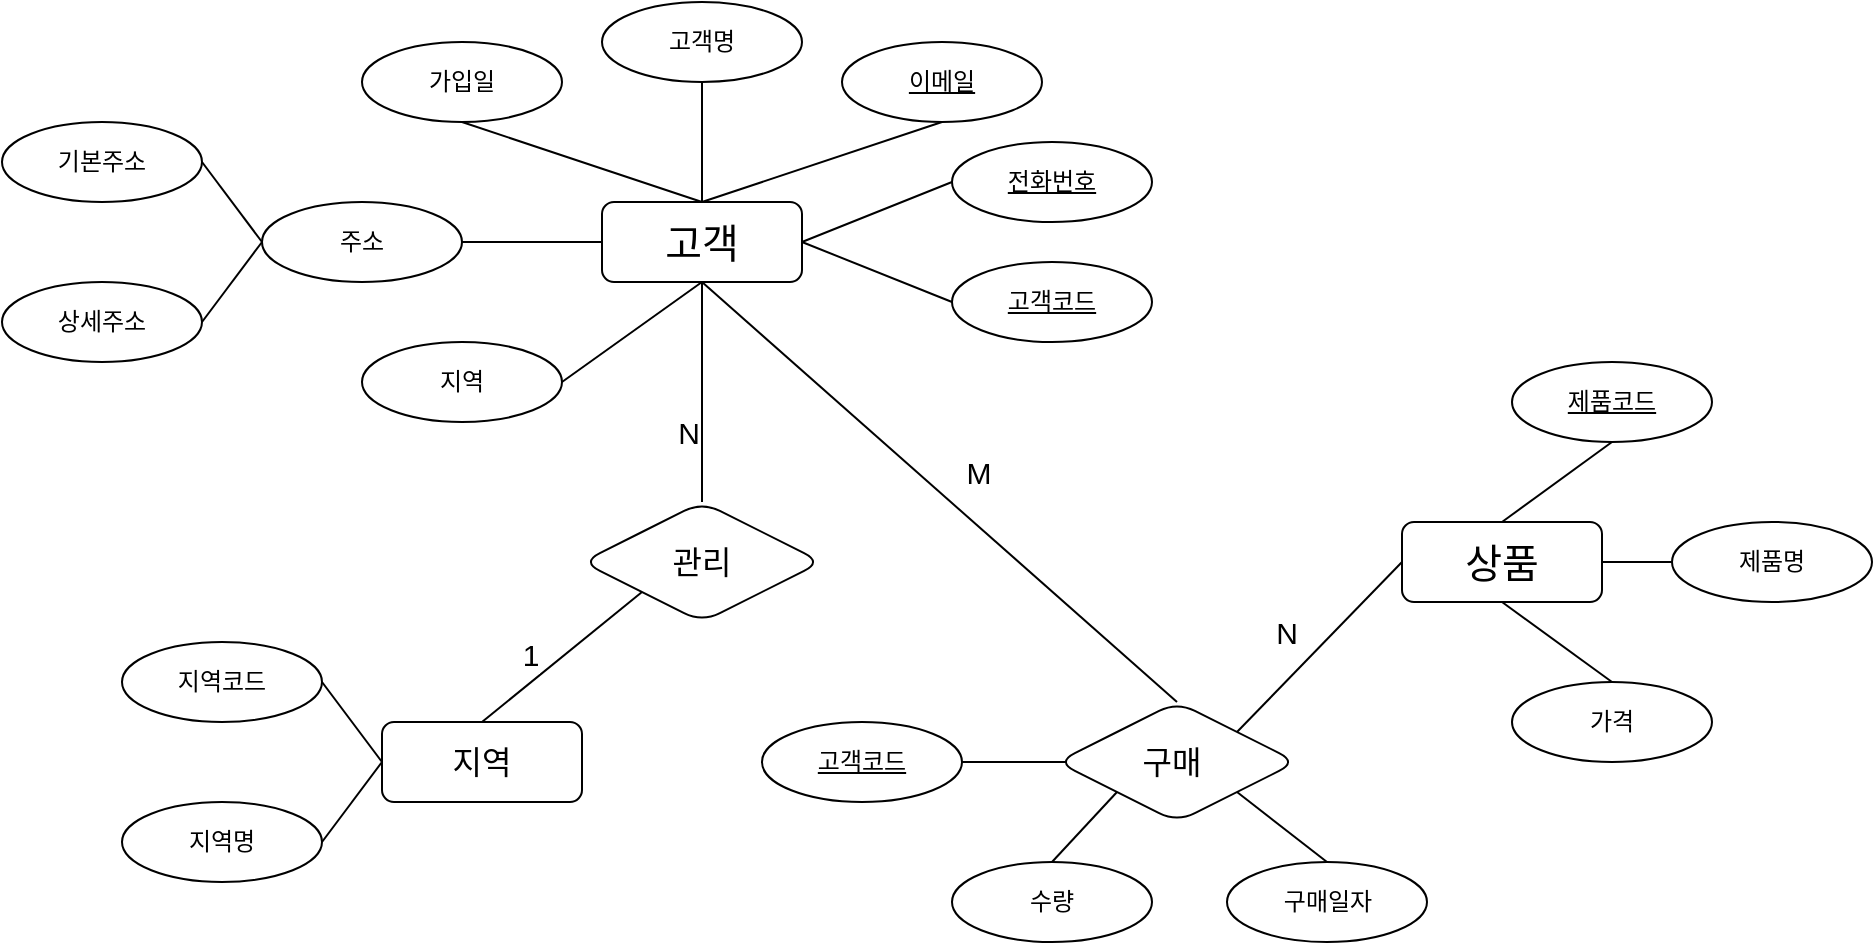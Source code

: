 <mxfile version="24.2.1" type="github" pages="2">
  <diagram name="페이지-1" id="UVEq_qWep4c0KGpZ7eX5">
    <mxGraphModel dx="2474" dy="1180" grid="1" gridSize="10" guides="1" tooltips="1" connect="1" arrows="1" fold="1" page="0" pageScale="1" pageWidth="1169" pageHeight="827" math="0" shadow="0">
      <root>
        <mxCell id="0" />
        <mxCell id="1" parent="0" />
        <mxCell id="rw28BccEqNKZG3ZYOipv-1" value="고객" style="whiteSpace=wrap;html=1;align=center;fontSize=20;rounded=1;" parent="1" vertex="1">
          <mxGeometry x="-140" y="-60" width="100" height="40" as="geometry" />
        </mxCell>
        <mxCell id="rw28BccEqNKZG3ZYOipv-2" value="전화번호" style="ellipse;whiteSpace=wrap;html=1;align=center;fontStyle=4;rounded=1;" parent="1" vertex="1">
          <mxGeometry x="35" y="-90" width="100" height="40" as="geometry" />
        </mxCell>
        <mxCell id="rw28BccEqNKZG3ZYOipv-3" value="이메일" style="ellipse;whiteSpace=wrap;html=1;align=center;fontStyle=4;rounded=1;" parent="1" vertex="1">
          <mxGeometry x="-20" y="-140" width="100" height="40" as="geometry" />
        </mxCell>
        <mxCell id="rw28BccEqNKZG3ZYOipv-4" value="고객코드" style="ellipse;whiteSpace=wrap;html=1;align=center;fontStyle=4;rounded=1;" parent="1" vertex="1">
          <mxGeometry x="35" y="-30" width="100" height="40" as="geometry" />
        </mxCell>
        <mxCell id="rw28BccEqNKZG3ZYOipv-5" value="지역" style="ellipse;whiteSpace=wrap;html=1;align=center;rounded=1;" parent="1" vertex="1">
          <mxGeometry x="-260" y="10" width="100" height="40" as="geometry" />
        </mxCell>
        <mxCell id="rw28BccEqNKZG3ZYOipv-6" value="주소" style="ellipse;whiteSpace=wrap;html=1;align=center;rounded=1;" parent="1" vertex="1">
          <mxGeometry x="-310" y="-60" width="100" height="40" as="geometry" />
        </mxCell>
        <mxCell id="rw28BccEqNKZG3ZYOipv-7" value="고객명&lt;span style=&quot;color: rgba(0, 0, 0, 0); font-family: monospace; font-size: 0px; text-align: start; text-wrap: nowrap;&quot;&gt;%3CmxGraphModel%3E%3Croot%3E%3CmxCell%20id%3D%220%22%2F%3E%3CmxCell%20id%3D%221%22%20parent%3D%220%22%2F%3E%3CmxCell%20id%3D%222%22%20value%3D%22%EA%B3%A0%EA%B0%9D%EC%BD%94%EB%93%9C%22%20style%3D%22ellipse%3BwhiteSpace%3Dwrap%3Bhtml%3D1%3Balign%3Dcenter%3BfontStyle%3D4%3B%22%20vertex%3D%221%22%20parent%3D%221%22%3E%3CmxGeometry%20x%3D%22480%22%20y%3D%22320%22%20width%3D%22100%22%20height%3D%2240%22%20as%3D%22geometry%22%2F%3E%3C%2FmxCell%3E%3C%2Froot%3E%3C%2FmxGraphModel%3E&lt;/span&gt;" style="ellipse;whiteSpace=wrap;html=1;align=center;rounded=1;" parent="1" vertex="1">
          <mxGeometry x="-140" y="-160" width="100" height="40" as="geometry" />
        </mxCell>
        <mxCell id="rw28BccEqNKZG3ZYOipv-8" value="가입일" style="ellipse;whiteSpace=wrap;html=1;align=center;rounded=1;" parent="1" vertex="1">
          <mxGeometry x="-260" y="-140" width="100" height="40" as="geometry" />
        </mxCell>
        <mxCell id="rw28BccEqNKZG3ZYOipv-9" value="상세주소" style="ellipse;whiteSpace=wrap;html=1;align=center;rounded=1;" parent="1" vertex="1">
          <mxGeometry x="-440" y="-20" width="100" height="40" as="geometry" />
        </mxCell>
        <mxCell id="rw28BccEqNKZG3ZYOipv-10" value="기본주소" style="ellipse;whiteSpace=wrap;html=1;align=center;rounded=1;" parent="1" vertex="1">
          <mxGeometry x="-440" y="-100" width="100" height="40" as="geometry" />
        </mxCell>
        <mxCell id="rw28BccEqNKZG3ZYOipv-11" value="" style="endArrow=none;html=1;rounded=1;entryX=1;entryY=0.5;entryDx=0;entryDy=0;exitX=0;exitY=0.5;exitDx=0;exitDy=0;" parent="1" source="rw28BccEqNKZG3ZYOipv-4" target="rw28BccEqNKZG3ZYOipv-1" edge="1">
          <mxGeometry relative="1" as="geometry">
            <mxPoint x="-90" y="30" as="sourcePoint" />
            <mxPoint x="70" y="30" as="targetPoint" />
          </mxGeometry>
        </mxCell>
        <mxCell id="rw28BccEqNKZG3ZYOipv-12" value="" style="endArrow=none;html=1;rounded=1;entryX=1;entryY=0.5;entryDx=0;entryDy=0;exitX=0;exitY=0.5;exitDx=0;exitDy=0;" parent="1" source="rw28BccEqNKZG3ZYOipv-2" target="rw28BccEqNKZG3ZYOipv-1" edge="1">
          <mxGeometry relative="1" as="geometry">
            <mxPoint x="84" y="5" as="sourcePoint" />
            <mxPoint x="-40" y="-50" as="targetPoint" />
          </mxGeometry>
        </mxCell>
        <mxCell id="rw28BccEqNKZG3ZYOipv-13" value="" style="endArrow=none;html=1;rounded=1;entryX=0.5;entryY=0;entryDx=0;entryDy=0;exitX=0.5;exitY=1;exitDx=0;exitDy=0;" parent="1" source="rw28BccEqNKZG3ZYOipv-3" target="rw28BccEqNKZG3ZYOipv-1" edge="1">
          <mxGeometry relative="1" as="geometry">
            <mxPoint x="20" y="-72.5" as="sourcePoint" />
            <mxPoint x="-104" y="-127.5" as="targetPoint" />
          </mxGeometry>
        </mxCell>
        <mxCell id="rw28BccEqNKZG3ZYOipv-14" value="" style="endArrow=none;html=1;rounded=1;exitX=0.5;exitY=1;exitDx=0;exitDy=0;" parent="1" source="rw28BccEqNKZG3ZYOipv-8" edge="1">
          <mxGeometry relative="1" as="geometry">
            <mxPoint x="-194" y="-90" as="sourcePoint" />
            <mxPoint x="-90" y="-60" as="targetPoint" />
            <Array as="points" />
          </mxGeometry>
        </mxCell>
        <mxCell id="rw28BccEqNKZG3ZYOipv-15" value="" style="endArrow=none;html=1;rounded=1;entryX=0.5;entryY=0;entryDx=0;entryDy=0;" parent="1" source="rw28BccEqNKZG3ZYOipv-7" target="rw28BccEqNKZG3ZYOipv-1" edge="1">
          <mxGeometry relative="1" as="geometry">
            <mxPoint x="-154" y="-180" as="sourcePoint" />
            <mxPoint x="-180" y="-70" as="targetPoint" />
          </mxGeometry>
        </mxCell>
        <mxCell id="rw28BccEqNKZG3ZYOipv-16" value="" style="endArrow=none;html=1;rounded=1;exitX=0;exitY=0.5;exitDx=0;exitDy=0;entryX=1;entryY=0.5;entryDx=0;entryDy=0;" parent="1" source="rw28BccEqNKZG3ZYOipv-6" target="rw28BccEqNKZG3ZYOipv-10" edge="1">
          <mxGeometry relative="1" as="geometry">
            <mxPoint x="-289" y="40" as="sourcePoint" />
            <mxPoint x="-360" y="-66" as="targetPoint" />
          </mxGeometry>
        </mxCell>
        <mxCell id="rw28BccEqNKZG3ZYOipv-17" value="" style="endArrow=none;html=1;rounded=1;entryX=0;entryY=0.5;entryDx=0;entryDy=0;exitX=1;exitY=0.5;exitDx=0;exitDy=0;" parent="1" source="rw28BccEqNKZG3ZYOipv-6" target="rw28BccEqNKZG3ZYOipv-1" edge="1">
          <mxGeometry relative="1" as="geometry">
            <mxPoint x="55" y="76" as="sourcePoint" />
            <mxPoint x="-16" y="-30" as="targetPoint" />
          </mxGeometry>
        </mxCell>
        <mxCell id="rw28BccEqNKZG3ZYOipv-18" value="" style="endArrow=none;html=1;rounded=1;entryX=0.5;entryY=1;entryDx=0;entryDy=0;exitX=1;exitY=0.5;exitDx=0;exitDy=0;" parent="1" source="rw28BccEqNKZG3ZYOipv-5" target="rw28BccEqNKZG3ZYOipv-1" edge="1">
          <mxGeometry relative="1" as="geometry">
            <mxPoint x="-79" y="126" as="sourcePoint" />
            <mxPoint x="-150" y="20" as="targetPoint" />
          </mxGeometry>
        </mxCell>
        <mxCell id="rw28BccEqNKZG3ZYOipv-19" value="" style="endArrow=none;html=1;rounded=1;entryX=1;entryY=0.5;entryDx=0;entryDy=0;exitX=0;exitY=0.5;exitDx=0;exitDy=0;" parent="1" source="rw28BccEqNKZG3ZYOipv-6" target="rw28BccEqNKZG3ZYOipv-9" edge="1">
          <mxGeometry relative="1" as="geometry">
            <mxPoint x="-310" y="34" as="sourcePoint" />
            <mxPoint x="-358" as="targetPoint" />
          </mxGeometry>
        </mxCell>
        <mxCell id="rw28BccEqNKZG3ZYOipv-20" value="지역" style="whiteSpace=wrap;html=1;align=center;fontSize=16;rounded=1;" parent="1" vertex="1">
          <mxGeometry x="-250" y="200" width="100" height="40" as="geometry" />
        </mxCell>
        <mxCell id="rw28BccEqNKZG3ZYOipv-21" value="지역코드" style="ellipse;whiteSpace=wrap;html=1;align=center;rounded=1;" parent="1" vertex="1">
          <mxGeometry x="-380" y="160" width="100" height="40" as="geometry" />
        </mxCell>
        <mxCell id="rw28BccEqNKZG3ZYOipv-22" value="지역명" style="ellipse;whiteSpace=wrap;html=1;align=center;rounded=1;" parent="1" vertex="1">
          <mxGeometry x="-380" y="240" width="100" height="40" as="geometry" />
        </mxCell>
        <mxCell id="rw28BccEqNKZG3ZYOipv-23" value="상품" style="whiteSpace=wrap;html=1;align=center;fontSize=20;rounded=1;" parent="1" vertex="1">
          <mxGeometry x="260" y="100" width="100" height="40" as="geometry" />
        </mxCell>
        <mxCell id="rw28BccEqNKZG3ZYOipv-24" value="" style="endArrow=none;html=1;rounded=1;exitX=0;exitY=0.5;exitDx=0;exitDy=0;entryX=1;entryY=0.5;entryDx=0;entryDy=0;" parent="1" source="rw28BccEqNKZG3ZYOipv-20" target="rw28BccEqNKZG3ZYOipv-22" edge="1">
          <mxGeometry relative="1" as="geometry">
            <mxPoint x="-286" y="105" as="sourcePoint" />
            <mxPoint x="-339" y="72" as="targetPoint" />
          </mxGeometry>
        </mxCell>
        <mxCell id="rw28BccEqNKZG3ZYOipv-25" value="" style="endArrow=none;html=1;rounded=1;exitX=0;exitY=0.5;exitDx=0;exitDy=0;entryX=1;entryY=0.5;entryDx=0;entryDy=0;" parent="1" source="rw28BccEqNKZG3ZYOipv-20" target="rw28BccEqNKZG3ZYOipv-21" edge="1">
          <mxGeometry relative="1" as="geometry">
            <mxPoint x="-219.5" y="245" as="sourcePoint" />
            <mxPoint x="-272.5" y="212" as="targetPoint" />
          </mxGeometry>
        </mxCell>
        <mxCell id="rw28BccEqNKZG3ZYOipv-26" value="제품코드" style="ellipse;whiteSpace=wrap;html=1;align=center;fontStyle=4;rounded=1;" parent="1" vertex="1">
          <mxGeometry x="315" y="20" width="100" height="40" as="geometry" />
        </mxCell>
        <mxCell id="rw28BccEqNKZG3ZYOipv-27" value="가격" style="ellipse;whiteSpace=wrap;html=1;align=center;rounded=1;" parent="1" vertex="1">
          <mxGeometry x="315" y="180" width="100" height="40" as="geometry" />
        </mxCell>
        <mxCell id="rw28BccEqNKZG3ZYOipv-28" value="제품명" style="ellipse;whiteSpace=wrap;html=1;align=center;rounded=1;" parent="1" vertex="1">
          <mxGeometry x="395" y="100" width="100" height="40" as="geometry" />
        </mxCell>
        <mxCell id="rw28BccEqNKZG3ZYOipv-29" value="" style="endArrow=none;html=1;rounded=1;entryX=0.5;entryY=0;entryDx=0;entryDy=0;exitX=0.5;exitY=1;exitDx=0;exitDy=0;" parent="1" source="rw28BccEqNKZG3ZYOipv-26" target="rw28BccEqNKZG3ZYOipv-23" edge="1">
          <mxGeometry relative="1" as="geometry">
            <mxPoint x="75" y="-86" as="sourcePoint" />
            <mxPoint x="-11" y="-70" as="targetPoint" />
          </mxGeometry>
        </mxCell>
        <mxCell id="rw28BccEqNKZG3ZYOipv-30" value="" style="endArrow=none;html=1;rounded=1;exitX=0.5;exitY=1;exitDx=0;exitDy=0;entryX=0.5;entryY=0;entryDx=0;entryDy=0;" parent="1" source="rw28BccEqNKZG3ZYOipv-23" target="rw28BccEqNKZG3ZYOipv-27" edge="1">
          <mxGeometry relative="1" as="geometry">
            <mxPoint x="85" y="-76" as="sourcePoint" />
            <mxPoint x="-1" y="-60" as="targetPoint" />
          </mxGeometry>
        </mxCell>
        <mxCell id="rw28BccEqNKZG3ZYOipv-31" value="" style="endArrow=none;html=1;rounded=1;entryX=1;entryY=0.5;entryDx=0;entryDy=0;exitX=0;exitY=0.5;exitDx=0;exitDy=0;" parent="1" source="rw28BccEqNKZG3ZYOipv-28" target="rw28BccEqNKZG3ZYOipv-23" edge="1">
          <mxGeometry relative="1" as="geometry">
            <mxPoint x="181" y="2" as="sourcePoint" />
            <mxPoint x="95" y="18" as="targetPoint" />
          </mxGeometry>
        </mxCell>
        <mxCell id="rw28BccEqNKZG3ZYOipv-32" value="구매&lt;span style=&quot;white-space: pre; font-size: 16px;&quot;&gt;&#x9;&lt;/span&gt;" style="shape=rhombus;perimeter=rhombusPerimeter;whiteSpace=wrap;html=1;align=center;fontSize=16;rounded=1;" parent="1" vertex="1">
          <mxGeometry x="87.5" y="190" width="120" height="60" as="geometry" />
        </mxCell>
        <mxCell id="rw28BccEqNKZG3ZYOipv-33" value="구매일자" style="ellipse;whiteSpace=wrap;html=1;align=center;rounded=1;" parent="1" vertex="1">
          <mxGeometry x="172.5" y="270" width="100" height="40" as="geometry" />
        </mxCell>
        <mxCell id="rw28BccEqNKZG3ZYOipv-34" value="수량" style="ellipse;whiteSpace=wrap;html=1;align=center;rounded=1;" parent="1" vertex="1">
          <mxGeometry x="35" y="270" width="100" height="40" as="geometry" />
        </mxCell>
        <mxCell id="rw28BccEqNKZG3ZYOipv-35" value="" style="endArrow=none;html=1;rounded=1;entryX=1;entryY=1;entryDx=0;entryDy=0;" parent="1" target="rw28BccEqNKZG3ZYOipv-32" edge="1">
          <mxGeometry relative="1" as="geometry">
            <mxPoint x="222.5" y="270" as="sourcePoint" />
            <mxPoint x="6.5" y="100" as="targetPoint" />
          </mxGeometry>
        </mxCell>
        <mxCell id="rw28BccEqNKZG3ZYOipv-36" value="" style="endArrow=none;html=1;rounded=1;entryX=0;entryY=1;entryDx=0;entryDy=0;exitX=0.5;exitY=0;exitDx=0;exitDy=0;" parent="1" source="rw28BccEqNKZG3ZYOipv-34" target="rw28BccEqNKZG3ZYOipv-32" edge="1">
          <mxGeometry relative="1" as="geometry">
            <mxPoint x="-52.5" y="180" as="sourcePoint" />
            <mxPoint x="16.5" y="110" as="targetPoint" />
          </mxGeometry>
        </mxCell>
        <mxCell id="rw28BccEqNKZG3ZYOipv-37" value="" style="endArrow=none;html=1;rounded=1;entryX=0;entryY=0.5;entryDx=0;entryDy=0;exitX=1;exitY=0;exitDx=0;exitDy=0;" parent="1" source="rw28BccEqNKZG3ZYOipv-32" target="rw28BccEqNKZG3ZYOipv-23" edge="1">
          <mxGeometry relative="1" as="geometry">
            <mxPoint x="-170" y="70" as="sourcePoint" />
            <mxPoint x="-101" as="targetPoint" />
            <Array as="points" />
          </mxGeometry>
        </mxCell>
        <mxCell id="rw28BccEqNKZG3ZYOipv-38" value="&lt;font style=&quot;font-size: 15px;&quot;&gt;N&lt;/font&gt;" style="edgeLabel;html=1;align=center;verticalAlign=middle;resizable=0;points=[];fontSize=19;rounded=1;" parent="rw28BccEqNKZG3ZYOipv-37" vertex="1" connectable="0">
          <mxGeometry x="0.007" y="-3" relative="1" as="geometry">
            <mxPoint x="-19" y="-10" as="offset" />
          </mxGeometry>
        </mxCell>
        <mxCell id="rw28BccEqNKZG3ZYOipv-39" value="" style="endArrow=none;html=1;rounded=1;entryX=0.5;entryY=1;entryDx=0;entryDy=0;exitX=0.5;exitY=0;exitDx=0;exitDy=0;" parent="1" source="rw28BccEqNKZG3ZYOipv-32" target="rw28BccEqNKZG3ZYOipv-1" edge="1">
          <mxGeometry relative="1" as="geometry">
            <mxPoint x="100" y="180" as="sourcePoint" />
            <mxPoint x="-101" as="targetPoint" />
          </mxGeometry>
        </mxCell>
        <mxCell id="rw28BccEqNKZG3ZYOipv-40" value="&lt;font style=&quot;font-size: 15px;&quot;&gt;M&lt;/font&gt;" style="edgeLabel;html=1;align=center;verticalAlign=middle;resizable=0;points=[];fontSize=18;rounded=1;" parent="rw28BccEqNKZG3ZYOipv-39" vertex="1" connectable="0">
          <mxGeometry x="-0.153" y="-1" relative="1" as="geometry">
            <mxPoint y="-25" as="offset" />
          </mxGeometry>
        </mxCell>
        <mxCell id="rw28BccEqNKZG3ZYOipv-41" value="고객코드" style="ellipse;whiteSpace=wrap;html=1;align=center;fontStyle=4;rounded=1;" parent="1" vertex="1">
          <mxGeometry x="-60" y="200" width="100" height="40" as="geometry" />
        </mxCell>
        <mxCell id="rw28BccEqNKZG3ZYOipv-42" value="" style="endArrow=none;html=1;rounded=1;entryX=1;entryY=0.5;entryDx=0;entryDy=0;exitX=0.034;exitY=0.499;exitDx=0;exitDy=0;exitPerimeter=0;" parent="1" source="rw28BccEqNKZG3ZYOipv-32" target="rw28BccEqNKZG3ZYOipv-41" edge="1">
          <mxGeometry relative="1" as="geometry">
            <mxPoint x="147.5" y="200" as="sourcePoint" />
            <mxPoint x="81.5" y="100" as="targetPoint" />
            <Array as="points">
              <mxPoint x="70" y="220" />
            </Array>
          </mxGeometry>
        </mxCell>
        <mxCell id="rw28BccEqNKZG3ZYOipv-43" value="관리" style="shape=rhombus;perimeter=rhombusPerimeter;whiteSpace=wrap;html=1;align=center;fontSize=16;rounded=1;" parent="1" vertex="1">
          <mxGeometry x="-150" y="90" width="120" height="60" as="geometry" />
        </mxCell>
        <mxCell id="rw28BccEqNKZG3ZYOipv-44" value="" style="endArrow=none;html=1;rounded=1;exitX=0;exitY=1;exitDx=0;exitDy=0;entryX=0.5;entryY=0;entryDx=0;entryDy=0;" parent="1" source="rw28BccEqNKZG3ZYOipv-43" target="rw28BccEqNKZG3ZYOipv-20" edge="1">
          <mxGeometry relative="1" as="geometry">
            <mxPoint x="-226" y="255" as="sourcePoint" />
            <mxPoint x="-256" y="235" as="targetPoint" />
          </mxGeometry>
        </mxCell>
        <mxCell id="rw28BccEqNKZG3ZYOipv-45" value="1" style="edgeLabel;html=1;align=center;verticalAlign=middle;resizable=0;points=[];fontSize=15;rounded=1;" parent="rw28BccEqNKZG3ZYOipv-44" vertex="1" connectable="0">
          <mxGeometry x="-0.074" y="1" relative="1" as="geometry">
            <mxPoint x="-20" as="offset" />
          </mxGeometry>
        </mxCell>
        <mxCell id="rw28BccEqNKZG3ZYOipv-46" value="" style="endArrow=none;html=1;rounded=1;exitX=0.5;exitY=0;exitDx=0;exitDy=0;entryX=0.5;entryY=1;entryDx=0;entryDy=0;" parent="1" source="rw28BccEqNKZG3ZYOipv-43" target="rw28BccEqNKZG3ZYOipv-1" edge="1">
          <mxGeometry relative="1" as="geometry">
            <mxPoint x="-216" y="265" as="sourcePoint" />
            <mxPoint x="-246" y="245" as="targetPoint" />
          </mxGeometry>
        </mxCell>
        <mxCell id="rw28BccEqNKZG3ZYOipv-47" value="&lt;font style=&quot;font-size: 15px;&quot;&gt;N&lt;/font&gt;" style="edgeLabel;html=1;align=center;verticalAlign=middle;resizable=0;points=[];fontSize=19;rounded=1;" parent="1" vertex="1" connectable="0">
          <mxGeometry x="-90.002" y="60.005" as="geometry">
            <mxPoint x="-7" y="-5" as="offset" />
          </mxGeometry>
        </mxCell>
      </root>
    </mxGraphModel>
  </diagram>
  <diagram id="T2_cPlrpPIn90nVImykJ" name="페이지-2">
    <mxGraphModel dx="2074" dy="780" grid="1" gridSize="10" guides="1" tooltips="1" connect="1" arrows="1" fold="1" page="0" pageScale="1" pageWidth="1169" pageHeight="827" math="0" shadow="0">
      <root>
        <mxCell id="0" />
        <mxCell id="1" parent="0" />
        <mxCell id="D-gZZ9_TKAT3BOh9zL9Q-1" value="고객" style="shape=table;startSize=30;container=1;collapsible=1;childLayout=tableLayout;fixedRows=1;rowLines=0;fontStyle=1;align=center;resizeLast=1;html=1;rounded=1;" parent="1" vertex="1">
          <mxGeometry x="-280" width="180" height="270" as="geometry" />
        </mxCell>
        <mxCell id="D-gZZ9_TKAT3BOh9zL9Q-2" value="" style="shape=tableRow;horizontal=0;startSize=0;swimlaneHead=0;swimlaneBody=0;fillColor=none;collapsible=0;dropTarget=0;points=[[0,0.5],[1,0.5]];portConstraint=eastwest;top=0;left=0;right=0;bottom=1;rounded=1;" parent="D-gZZ9_TKAT3BOh9zL9Q-1" vertex="1">
          <mxGeometry y="30" width="180" height="30" as="geometry" />
        </mxCell>
        <mxCell id="D-gZZ9_TKAT3BOh9zL9Q-3" value="PK" style="shape=partialRectangle;connectable=0;fillColor=none;top=0;left=0;bottom=0;right=0;fontStyle=1;overflow=hidden;whiteSpace=wrap;html=1;rounded=1;" parent="D-gZZ9_TKAT3BOh9zL9Q-2" vertex="1">
          <mxGeometry width="30" height="30" as="geometry">
            <mxRectangle width="30" height="30" as="alternateBounds" />
          </mxGeometry>
        </mxCell>
        <mxCell id="D-gZZ9_TKAT3BOh9zL9Q-4" value="고객코드" style="shape=partialRectangle;connectable=0;fillColor=none;top=0;left=0;bottom=0;right=0;align=left;spacingLeft=6;fontStyle=5;overflow=hidden;whiteSpace=wrap;html=1;rounded=1;" parent="D-gZZ9_TKAT3BOh9zL9Q-2" vertex="1">
          <mxGeometry x="30" width="150" height="30" as="geometry">
            <mxRectangle width="150" height="30" as="alternateBounds" />
          </mxGeometry>
        </mxCell>
        <mxCell id="ZUdaNg8DSgCdI9JfHuR5-1" value="" style="shape=tableRow;horizontal=0;startSize=0;swimlaneHead=0;swimlaneBody=0;fillColor=none;collapsible=0;dropTarget=0;points=[[0,0.5],[1,0.5]];portConstraint=eastwest;top=0;left=0;right=0;bottom=1;rounded=1;" parent="D-gZZ9_TKAT3BOh9zL9Q-1" vertex="1">
          <mxGeometry y="60" width="180" height="30" as="geometry" />
        </mxCell>
        <mxCell id="ZUdaNg8DSgCdI9JfHuR5-2" value="FK" style="shape=partialRectangle;connectable=0;fillColor=none;top=0;left=0;bottom=0;right=0;fontStyle=1;overflow=hidden;whiteSpace=wrap;html=1;rounded=1;" parent="ZUdaNg8DSgCdI9JfHuR5-1" vertex="1">
          <mxGeometry width="30" height="30" as="geometry">
            <mxRectangle width="30" height="30" as="alternateBounds" />
          </mxGeometry>
        </mxCell>
        <mxCell id="ZUdaNg8DSgCdI9JfHuR5-3" value="지역코드" style="shape=partialRectangle;connectable=0;fillColor=none;top=0;left=0;bottom=0;right=0;align=left;spacingLeft=6;fontStyle=5;overflow=hidden;whiteSpace=wrap;html=1;rounded=1;" parent="ZUdaNg8DSgCdI9JfHuR5-1" vertex="1">
          <mxGeometry x="30" width="150" height="30" as="geometry">
            <mxRectangle width="150" height="30" as="alternateBounds" />
          </mxGeometry>
        </mxCell>
        <mxCell id="D-gZZ9_TKAT3BOh9zL9Q-5" value="" style="shape=tableRow;horizontal=0;startSize=0;swimlaneHead=0;swimlaneBody=0;fillColor=none;collapsible=0;dropTarget=0;points=[[0,0.5],[1,0.5]];portConstraint=eastwest;top=0;left=0;right=0;bottom=0;rounded=1;" parent="D-gZZ9_TKAT3BOh9zL9Q-1" vertex="1">
          <mxGeometry y="90" width="180" height="30" as="geometry" />
        </mxCell>
        <mxCell id="D-gZZ9_TKAT3BOh9zL9Q-6" value="" style="shape=partialRectangle;connectable=0;fillColor=none;top=0;left=0;bottom=0;right=0;editable=1;overflow=hidden;whiteSpace=wrap;html=1;rounded=1;" parent="D-gZZ9_TKAT3BOh9zL9Q-5" vertex="1">
          <mxGeometry width="30" height="30" as="geometry">
            <mxRectangle width="30" height="30" as="alternateBounds" />
          </mxGeometry>
        </mxCell>
        <mxCell id="D-gZZ9_TKAT3BOh9zL9Q-7" value="고객이름" style="shape=partialRectangle;connectable=0;fillColor=none;top=0;left=0;bottom=0;right=0;align=left;spacingLeft=6;overflow=hidden;whiteSpace=wrap;html=1;rounded=1;" parent="D-gZZ9_TKAT3BOh9zL9Q-5" vertex="1">
          <mxGeometry x="30" width="150" height="30" as="geometry">
            <mxRectangle width="150" height="30" as="alternateBounds" />
          </mxGeometry>
        </mxCell>
        <mxCell id="D-gZZ9_TKAT3BOh9zL9Q-8" value="" style="shape=tableRow;horizontal=0;startSize=0;swimlaneHead=0;swimlaneBody=0;fillColor=none;collapsible=0;dropTarget=0;points=[[0,0.5],[1,0.5]];portConstraint=eastwest;top=0;left=0;right=0;bottom=0;rounded=1;" parent="D-gZZ9_TKAT3BOh9zL9Q-1" vertex="1">
          <mxGeometry y="120" width="180" height="30" as="geometry" />
        </mxCell>
        <mxCell id="D-gZZ9_TKAT3BOh9zL9Q-9" value="" style="shape=partialRectangle;connectable=0;fillColor=none;top=0;left=0;bottom=0;right=0;editable=1;overflow=hidden;whiteSpace=wrap;html=1;rounded=1;" parent="D-gZZ9_TKAT3BOh9zL9Q-8" vertex="1">
          <mxGeometry width="30" height="30" as="geometry">
            <mxRectangle width="30" height="30" as="alternateBounds" />
          </mxGeometry>
        </mxCell>
        <mxCell id="D-gZZ9_TKAT3BOh9zL9Q-10" value="전화번호" style="shape=partialRectangle;connectable=0;fillColor=none;top=0;left=0;bottom=0;right=0;align=left;spacingLeft=6;overflow=hidden;whiteSpace=wrap;html=1;rounded=1;" parent="D-gZZ9_TKAT3BOh9zL9Q-8" vertex="1">
          <mxGeometry x="30" width="150" height="30" as="geometry">
            <mxRectangle width="150" height="30" as="alternateBounds" />
          </mxGeometry>
        </mxCell>
        <mxCell id="D-gZZ9_TKAT3BOh9zL9Q-11" value="" style="shape=tableRow;horizontal=0;startSize=0;swimlaneHead=0;swimlaneBody=0;fillColor=none;collapsible=0;dropTarget=0;points=[[0,0.5],[1,0.5]];portConstraint=eastwest;top=0;left=0;right=0;bottom=0;rounded=1;" parent="D-gZZ9_TKAT3BOh9zL9Q-1" vertex="1">
          <mxGeometry y="150" width="180" height="30" as="geometry" />
        </mxCell>
        <mxCell id="D-gZZ9_TKAT3BOh9zL9Q-12" value="" style="shape=partialRectangle;connectable=0;fillColor=none;top=0;left=0;bottom=0;right=0;editable=1;overflow=hidden;whiteSpace=wrap;html=1;rounded=1;" parent="D-gZZ9_TKAT3BOh9zL9Q-11" vertex="1">
          <mxGeometry width="30" height="30" as="geometry">
            <mxRectangle width="30" height="30" as="alternateBounds" />
          </mxGeometry>
        </mxCell>
        <mxCell id="D-gZZ9_TKAT3BOh9zL9Q-13" value="이메일" style="shape=partialRectangle;connectable=0;fillColor=none;top=0;left=0;bottom=0;right=0;align=left;spacingLeft=6;overflow=hidden;whiteSpace=wrap;html=1;rounded=1;" parent="D-gZZ9_TKAT3BOh9zL9Q-11" vertex="1">
          <mxGeometry x="30" width="150" height="30" as="geometry">
            <mxRectangle width="150" height="30" as="alternateBounds" />
          </mxGeometry>
        </mxCell>
        <mxCell id="D-gZZ9_TKAT3BOh9zL9Q-53" value="" style="shape=tableRow;horizontal=0;startSize=0;swimlaneHead=0;swimlaneBody=0;fillColor=none;collapsible=0;dropTarget=0;points=[[0,0.5],[1,0.5]];portConstraint=eastwest;top=0;left=0;right=0;bottom=0;rounded=1;" parent="D-gZZ9_TKAT3BOh9zL9Q-1" vertex="1">
          <mxGeometry y="180" width="180" height="30" as="geometry" />
        </mxCell>
        <mxCell id="D-gZZ9_TKAT3BOh9zL9Q-54" value="" style="shape=partialRectangle;connectable=0;fillColor=none;top=0;left=0;bottom=0;right=0;editable=1;overflow=hidden;whiteSpace=wrap;html=1;rounded=1;" parent="D-gZZ9_TKAT3BOh9zL9Q-53" vertex="1">
          <mxGeometry width="30" height="30" as="geometry">
            <mxRectangle width="30" height="30" as="alternateBounds" />
          </mxGeometry>
        </mxCell>
        <mxCell id="D-gZZ9_TKAT3BOh9zL9Q-55" value="기본주소" style="shape=partialRectangle;connectable=0;fillColor=none;top=0;left=0;bottom=0;right=0;align=left;spacingLeft=6;overflow=hidden;whiteSpace=wrap;html=1;rounded=1;" parent="D-gZZ9_TKAT3BOh9zL9Q-53" vertex="1">
          <mxGeometry x="30" width="150" height="30" as="geometry">
            <mxRectangle width="150" height="30" as="alternateBounds" />
          </mxGeometry>
        </mxCell>
        <mxCell id="D-gZZ9_TKAT3BOh9zL9Q-56" value="" style="shape=tableRow;horizontal=0;startSize=0;swimlaneHead=0;swimlaneBody=0;fillColor=none;collapsible=0;dropTarget=0;points=[[0,0.5],[1,0.5]];portConstraint=eastwest;top=0;left=0;right=0;bottom=0;rounded=1;" parent="D-gZZ9_TKAT3BOh9zL9Q-1" vertex="1">
          <mxGeometry y="210" width="180" height="30" as="geometry" />
        </mxCell>
        <mxCell id="D-gZZ9_TKAT3BOh9zL9Q-57" value="" style="shape=partialRectangle;connectable=0;fillColor=none;top=0;left=0;bottom=0;right=0;editable=1;overflow=hidden;whiteSpace=wrap;html=1;rounded=1;" parent="D-gZZ9_TKAT3BOh9zL9Q-56" vertex="1">
          <mxGeometry width="30" height="30" as="geometry">
            <mxRectangle width="30" height="30" as="alternateBounds" />
          </mxGeometry>
        </mxCell>
        <mxCell id="D-gZZ9_TKAT3BOh9zL9Q-58" value="상세주소" style="shape=partialRectangle;connectable=0;fillColor=none;top=0;left=0;bottom=0;right=0;align=left;spacingLeft=6;overflow=hidden;whiteSpace=wrap;html=1;rounded=1;" parent="D-gZZ9_TKAT3BOh9zL9Q-56" vertex="1">
          <mxGeometry x="30" width="150" height="30" as="geometry">
            <mxRectangle width="150" height="30" as="alternateBounds" />
          </mxGeometry>
        </mxCell>
        <mxCell id="D-gZZ9_TKAT3BOh9zL9Q-59" value="" style="shape=tableRow;horizontal=0;startSize=0;swimlaneHead=0;swimlaneBody=0;fillColor=none;collapsible=0;dropTarget=0;points=[[0,0.5],[1,0.5]];portConstraint=eastwest;top=0;left=0;right=0;bottom=0;rounded=1;" parent="D-gZZ9_TKAT3BOh9zL9Q-1" vertex="1">
          <mxGeometry y="240" width="180" height="30" as="geometry" />
        </mxCell>
        <mxCell id="D-gZZ9_TKAT3BOh9zL9Q-60" value="" style="shape=partialRectangle;connectable=0;fillColor=none;top=0;left=0;bottom=0;right=0;editable=1;overflow=hidden;whiteSpace=wrap;html=1;rounded=1;" parent="D-gZZ9_TKAT3BOh9zL9Q-59" vertex="1">
          <mxGeometry width="30" height="30" as="geometry">
            <mxRectangle width="30" height="30" as="alternateBounds" />
          </mxGeometry>
        </mxCell>
        <mxCell id="D-gZZ9_TKAT3BOh9zL9Q-61" value="가입일" style="shape=partialRectangle;connectable=0;fillColor=none;top=0;left=0;bottom=0;right=0;align=left;spacingLeft=6;overflow=hidden;whiteSpace=wrap;html=1;rounded=1;" parent="D-gZZ9_TKAT3BOh9zL9Q-59" vertex="1">
          <mxGeometry x="30" width="150" height="30" as="geometry">
            <mxRectangle width="150" height="30" as="alternateBounds" />
          </mxGeometry>
        </mxCell>
        <mxCell id="D-gZZ9_TKAT3BOh9zL9Q-14" value="구매" style="shape=table;startSize=30;container=1;collapsible=1;childLayout=tableLayout;fixedRows=1;rowLines=0;fontStyle=1;align=center;resizeLast=1;html=1;rounded=1;" parent="1" vertex="1">
          <mxGeometry x="30" width="180" height="180" as="geometry" />
        </mxCell>
        <mxCell id="D-gZZ9_TKAT3BOh9zL9Q-15" value="" style="shape=tableRow;horizontal=0;startSize=0;swimlaneHead=0;swimlaneBody=0;fillColor=none;collapsible=0;dropTarget=0;points=[[0,0.5],[1,0.5]];portConstraint=eastwest;top=0;left=0;right=0;bottom=1;rounded=1;" parent="D-gZZ9_TKAT3BOh9zL9Q-14" vertex="1">
          <mxGeometry y="30" width="180" height="30" as="geometry" />
        </mxCell>
        <mxCell id="D-gZZ9_TKAT3BOh9zL9Q-16" value="PK" style="shape=partialRectangle;connectable=0;fillColor=none;top=0;left=0;bottom=0;right=0;fontStyle=1;overflow=hidden;whiteSpace=wrap;html=1;rounded=1;" parent="D-gZZ9_TKAT3BOh9zL9Q-15" vertex="1">
          <mxGeometry width="30" height="30" as="geometry">
            <mxRectangle width="30" height="30" as="alternateBounds" />
          </mxGeometry>
        </mxCell>
        <mxCell id="D-gZZ9_TKAT3BOh9zL9Q-17" value="구매번호" style="shape=partialRectangle;connectable=0;fillColor=none;top=0;left=0;bottom=0;right=0;align=left;spacingLeft=6;fontStyle=5;overflow=hidden;whiteSpace=wrap;html=1;rounded=1;" parent="D-gZZ9_TKAT3BOh9zL9Q-15" vertex="1">
          <mxGeometry x="30" width="150" height="30" as="geometry">
            <mxRectangle width="150" height="30" as="alternateBounds" />
          </mxGeometry>
        </mxCell>
        <mxCell id="D-gZZ9_TKAT3BOh9zL9Q-75" value="" style="shape=tableRow;horizontal=0;startSize=0;swimlaneHead=0;swimlaneBody=0;fillColor=none;collapsible=0;dropTarget=0;points=[[0,0.5],[1,0.5]];portConstraint=eastwest;top=0;left=0;right=0;bottom=1;rounded=1;" parent="D-gZZ9_TKAT3BOh9zL9Q-14" vertex="1">
          <mxGeometry y="60" width="180" height="30" as="geometry" />
        </mxCell>
        <mxCell id="D-gZZ9_TKAT3BOh9zL9Q-76" value="FK" style="shape=partialRectangle;connectable=0;fillColor=none;top=0;left=0;bottom=0;right=0;fontStyle=1;overflow=hidden;whiteSpace=wrap;html=1;rounded=1;" parent="D-gZZ9_TKAT3BOh9zL9Q-75" vertex="1">
          <mxGeometry width="30" height="30" as="geometry">
            <mxRectangle width="30" height="30" as="alternateBounds" />
          </mxGeometry>
        </mxCell>
        <mxCell id="D-gZZ9_TKAT3BOh9zL9Q-77" value="고객코드" style="shape=partialRectangle;connectable=0;fillColor=none;top=0;left=0;bottom=0;right=0;align=left;spacingLeft=6;fontStyle=5;overflow=hidden;whiteSpace=wrap;html=1;rounded=1;" parent="D-gZZ9_TKAT3BOh9zL9Q-75" vertex="1">
          <mxGeometry x="30" width="150" height="30" as="geometry">
            <mxRectangle width="150" height="30" as="alternateBounds" />
          </mxGeometry>
        </mxCell>
        <mxCell id="D-gZZ9_TKAT3BOh9zL9Q-91" value="" style="shape=tableRow;horizontal=0;startSize=0;swimlaneHead=0;swimlaneBody=0;fillColor=none;collapsible=0;dropTarget=0;points=[[0,0.5],[1,0.5]];portConstraint=eastwest;top=0;left=0;right=0;bottom=1;rounded=1;" parent="D-gZZ9_TKAT3BOh9zL9Q-14" vertex="1">
          <mxGeometry y="90" width="180" height="30" as="geometry" />
        </mxCell>
        <mxCell id="D-gZZ9_TKAT3BOh9zL9Q-92" value="FK" style="shape=partialRectangle;connectable=0;fillColor=none;top=0;left=0;bottom=0;right=0;fontStyle=1;overflow=hidden;whiteSpace=wrap;html=1;rounded=1;" parent="D-gZZ9_TKAT3BOh9zL9Q-91" vertex="1">
          <mxGeometry width="30" height="30" as="geometry">
            <mxRectangle width="30" height="30" as="alternateBounds" />
          </mxGeometry>
        </mxCell>
        <mxCell id="D-gZZ9_TKAT3BOh9zL9Q-93" value="제품코드" style="shape=partialRectangle;connectable=0;fillColor=none;top=0;left=0;bottom=0;right=0;align=left;spacingLeft=6;fontStyle=5;overflow=hidden;whiteSpace=wrap;html=1;rounded=1;" parent="D-gZZ9_TKAT3BOh9zL9Q-91" vertex="1">
          <mxGeometry x="30" width="150" height="30" as="geometry">
            <mxRectangle width="150" height="30" as="alternateBounds" />
          </mxGeometry>
        </mxCell>
        <mxCell id="D-gZZ9_TKAT3BOh9zL9Q-18" value="" style="shape=tableRow;horizontal=0;startSize=0;swimlaneHead=0;swimlaneBody=0;fillColor=none;collapsible=0;dropTarget=0;points=[[0,0.5],[1,0.5]];portConstraint=eastwest;top=0;left=0;right=0;bottom=0;rounded=1;" parent="D-gZZ9_TKAT3BOh9zL9Q-14" vertex="1">
          <mxGeometry y="120" width="180" height="30" as="geometry" />
        </mxCell>
        <mxCell id="D-gZZ9_TKAT3BOh9zL9Q-19" value="" style="shape=partialRectangle;connectable=0;fillColor=none;top=0;left=0;bottom=0;right=0;editable=1;overflow=hidden;whiteSpace=wrap;html=1;rounded=1;" parent="D-gZZ9_TKAT3BOh9zL9Q-18" vertex="1">
          <mxGeometry width="30" height="30" as="geometry">
            <mxRectangle width="30" height="30" as="alternateBounds" />
          </mxGeometry>
        </mxCell>
        <mxCell id="D-gZZ9_TKAT3BOh9zL9Q-20" value="수량" style="shape=partialRectangle;connectable=0;fillColor=none;top=0;left=0;bottom=0;right=0;align=left;spacingLeft=6;overflow=hidden;whiteSpace=wrap;html=1;rounded=1;" parent="D-gZZ9_TKAT3BOh9zL9Q-18" vertex="1">
          <mxGeometry x="30" width="150" height="30" as="geometry">
            <mxRectangle width="150" height="30" as="alternateBounds" />
          </mxGeometry>
        </mxCell>
        <mxCell id="D-gZZ9_TKAT3BOh9zL9Q-21" value="" style="shape=tableRow;horizontal=0;startSize=0;swimlaneHead=0;swimlaneBody=0;fillColor=none;collapsible=0;dropTarget=0;points=[[0,0.5],[1,0.5]];portConstraint=eastwest;top=0;left=0;right=0;bottom=0;rounded=1;" parent="D-gZZ9_TKAT3BOh9zL9Q-14" vertex="1">
          <mxGeometry y="150" width="180" height="30" as="geometry" />
        </mxCell>
        <mxCell id="D-gZZ9_TKAT3BOh9zL9Q-22" value="" style="shape=partialRectangle;connectable=0;fillColor=none;top=0;left=0;bottom=0;right=0;editable=1;overflow=hidden;whiteSpace=wrap;html=1;rounded=1;" parent="D-gZZ9_TKAT3BOh9zL9Q-21" vertex="1">
          <mxGeometry width="30" height="30" as="geometry">
            <mxRectangle width="30" height="30" as="alternateBounds" />
          </mxGeometry>
        </mxCell>
        <mxCell id="D-gZZ9_TKAT3BOh9zL9Q-23" value="구매일자" style="shape=partialRectangle;connectable=0;fillColor=none;top=0;left=0;bottom=0;right=0;align=left;spacingLeft=6;overflow=hidden;whiteSpace=wrap;html=1;rounded=1;" parent="D-gZZ9_TKAT3BOh9zL9Q-21" vertex="1">
          <mxGeometry x="30" width="150" height="30" as="geometry">
            <mxRectangle width="150" height="30" as="alternateBounds" />
          </mxGeometry>
        </mxCell>
        <mxCell id="D-gZZ9_TKAT3BOh9zL9Q-27" value="제품" style="shape=table;startSize=30;container=1;collapsible=1;childLayout=tableLayout;fixedRows=1;rowLines=0;fontStyle=1;align=center;resizeLast=1;html=1;rounded=1;" parent="1" vertex="1">
          <mxGeometry x="340" width="180" height="120" as="geometry" />
        </mxCell>
        <mxCell id="D-gZZ9_TKAT3BOh9zL9Q-28" value="" style="shape=tableRow;horizontal=0;startSize=0;swimlaneHead=0;swimlaneBody=0;fillColor=none;collapsible=0;dropTarget=0;points=[[0,0.5],[1,0.5]];portConstraint=eastwest;top=0;left=0;right=0;bottom=1;rounded=1;" parent="D-gZZ9_TKAT3BOh9zL9Q-27" vertex="1">
          <mxGeometry y="30" width="180" height="30" as="geometry" />
        </mxCell>
        <mxCell id="D-gZZ9_TKAT3BOh9zL9Q-29" value="PK" style="shape=partialRectangle;connectable=0;fillColor=none;top=0;left=0;bottom=0;right=0;fontStyle=1;overflow=hidden;whiteSpace=wrap;html=1;rounded=1;" parent="D-gZZ9_TKAT3BOh9zL9Q-28" vertex="1">
          <mxGeometry width="30" height="30" as="geometry">
            <mxRectangle width="30" height="30" as="alternateBounds" />
          </mxGeometry>
        </mxCell>
        <mxCell id="D-gZZ9_TKAT3BOh9zL9Q-30" value="제품코드" style="shape=partialRectangle;connectable=0;fillColor=none;top=0;left=0;bottom=0;right=0;align=left;spacingLeft=6;fontStyle=5;overflow=hidden;whiteSpace=wrap;html=1;rounded=1;" parent="D-gZZ9_TKAT3BOh9zL9Q-28" vertex="1">
          <mxGeometry x="30" width="150" height="30" as="geometry">
            <mxRectangle width="150" height="30" as="alternateBounds" />
          </mxGeometry>
        </mxCell>
        <mxCell id="D-gZZ9_TKAT3BOh9zL9Q-31" value="" style="shape=tableRow;horizontal=0;startSize=0;swimlaneHead=0;swimlaneBody=0;fillColor=none;collapsible=0;dropTarget=0;points=[[0,0.5],[1,0.5]];portConstraint=eastwest;top=0;left=0;right=0;bottom=0;rounded=1;" parent="D-gZZ9_TKAT3BOh9zL9Q-27" vertex="1">
          <mxGeometry y="60" width="180" height="30" as="geometry" />
        </mxCell>
        <mxCell id="D-gZZ9_TKAT3BOh9zL9Q-32" value="" style="shape=partialRectangle;connectable=0;fillColor=none;top=0;left=0;bottom=0;right=0;editable=1;overflow=hidden;whiteSpace=wrap;html=1;rounded=1;" parent="D-gZZ9_TKAT3BOh9zL9Q-31" vertex="1">
          <mxGeometry width="30" height="30" as="geometry">
            <mxRectangle width="30" height="30" as="alternateBounds" />
          </mxGeometry>
        </mxCell>
        <mxCell id="D-gZZ9_TKAT3BOh9zL9Q-33" value="제품명" style="shape=partialRectangle;connectable=0;fillColor=none;top=0;left=0;bottom=0;right=0;align=left;spacingLeft=6;overflow=hidden;whiteSpace=wrap;html=1;rounded=1;" parent="D-gZZ9_TKAT3BOh9zL9Q-31" vertex="1">
          <mxGeometry x="30" width="150" height="30" as="geometry">
            <mxRectangle width="150" height="30" as="alternateBounds" />
          </mxGeometry>
        </mxCell>
        <mxCell id="D-gZZ9_TKAT3BOh9zL9Q-34" value="" style="shape=tableRow;horizontal=0;startSize=0;swimlaneHead=0;swimlaneBody=0;fillColor=none;collapsible=0;dropTarget=0;points=[[0,0.5],[1,0.5]];portConstraint=eastwest;top=0;left=0;right=0;bottom=0;rounded=1;" parent="D-gZZ9_TKAT3BOh9zL9Q-27" vertex="1">
          <mxGeometry y="90" width="180" height="30" as="geometry" />
        </mxCell>
        <mxCell id="D-gZZ9_TKAT3BOh9zL9Q-35" value="" style="shape=partialRectangle;connectable=0;fillColor=none;top=0;left=0;bottom=0;right=0;editable=1;overflow=hidden;whiteSpace=wrap;html=1;rounded=1;" parent="D-gZZ9_TKAT3BOh9zL9Q-34" vertex="1">
          <mxGeometry width="30" height="30" as="geometry">
            <mxRectangle width="30" height="30" as="alternateBounds" />
          </mxGeometry>
        </mxCell>
        <mxCell id="D-gZZ9_TKAT3BOh9zL9Q-36" value="가격" style="shape=partialRectangle;connectable=0;fillColor=none;top=0;left=0;bottom=0;right=0;align=left;spacingLeft=6;overflow=hidden;whiteSpace=wrap;html=1;rounded=1;" parent="D-gZZ9_TKAT3BOh9zL9Q-34" vertex="1">
          <mxGeometry x="30" width="150" height="30" as="geometry">
            <mxRectangle width="150" height="30" as="alternateBounds" />
          </mxGeometry>
        </mxCell>
        <mxCell id="D-gZZ9_TKAT3BOh9zL9Q-40" value="지역" style="shape=table;startSize=30;container=1;collapsible=1;childLayout=tableLayout;fixedRows=1;rowLines=0;fontStyle=1;align=center;resizeLast=1;html=1;rounded=1;" parent="1" vertex="1">
          <mxGeometry x="30" y="270" width="180" height="90" as="geometry" />
        </mxCell>
        <mxCell id="D-gZZ9_TKAT3BOh9zL9Q-41" value="" style="shape=tableRow;horizontal=0;startSize=0;swimlaneHead=0;swimlaneBody=0;fillColor=none;collapsible=0;dropTarget=0;points=[[0,0.5],[1,0.5]];portConstraint=eastwest;top=0;left=0;right=0;bottom=1;rounded=1;" parent="D-gZZ9_TKAT3BOh9zL9Q-40" vertex="1">
          <mxGeometry y="30" width="180" height="30" as="geometry" />
        </mxCell>
        <mxCell id="D-gZZ9_TKAT3BOh9zL9Q-42" value="PK" style="shape=partialRectangle;connectable=0;fillColor=none;top=0;left=0;bottom=0;right=0;fontStyle=1;overflow=hidden;whiteSpace=wrap;html=1;rounded=1;" parent="D-gZZ9_TKAT3BOh9zL9Q-41" vertex="1">
          <mxGeometry width="30" height="30" as="geometry">
            <mxRectangle width="30" height="30" as="alternateBounds" />
          </mxGeometry>
        </mxCell>
        <mxCell id="D-gZZ9_TKAT3BOh9zL9Q-43" value="지역코드" style="shape=partialRectangle;connectable=0;fillColor=none;top=0;left=0;bottom=0;right=0;align=left;spacingLeft=6;fontStyle=5;overflow=hidden;whiteSpace=wrap;html=1;rounded=1;" parent="D-gZZ9_TKAT3BOh9zL9Q-41" vertex="1">
          <mxGeometry x="30" width="150" height="30" as="geometry">
            <mxRectangle width="150" height="30" as="alternateBounds" />
          </mxGeometry>
        </mxCell>
        <mxCell id="D-gZZ9_TKAT3BOh9zL9Q-44" value="" style="shape=tableRow;horizontal=0;startSize=0;swimlaneHead=0;swimlaneBody=0;fillColor=none;collapsible=0;dropTarget=0;points=[[0,0.5],[1,0.5]];portConstraint=eastwest;top=0;left=0;right=0;bottom=0;rounded=1;" parent="D-gZZ9_TKAT3BOh9zL9Q-40" vertex="1">
          <mxGeometry y="60" width="180" height="30" as="geometry" />
        </mxCell>
        <mxCell id="D-gZZ9_TKAT3BOh9zL9Q-45" value="" style="shape=partialRectangle;connectable=0;fillColor=none;top=0;left=0;bottom=0;right=0;editable=1;overflow=hidden;whiteSpace=wrap;html=1;rounded=1;" parent="D-gZZ9_TKAT3BOh9zL9Q-44" vertex="1">
          <mxGeometry width="30" height="30" as="geometry">
            <mxRectangle width="30" height="30" as="alternateBounds" />
          </mxGeometry>
        </mxCell>
        <mxCell id="D-gZZ9_TKAT3BOh9zL9Q-46" value="지역명" style="shape=partialRectangle;connectable=0;fillColor=none;top=0;left=0;bottom=0;right=0;align=left;spacingLeft=6;overflow=hidden;whiteSpace=wrap;html=1;rounded=1;" parent="D-gZZ9_TKAT3BOh9zL9Q-44" vertex="1">
          <mxGeometry x="30" width="150" height="30" as="geometry">
            <mxRectangle width="150" height="30" as="alternateBounds" />
          </mxGeometry>
        </mxCell>
        <mxCell id="D-gZZ9_TKAT3BOh9zL9Q-98" value="" style="edgeStyle=entityRelationEdgeStyle;fontSize=12;html=1;endArrow=ERoneToMany;startArrow=ERmandOne;rounded=0;startSize=8;endSize=8;curved=0;entryX=0;entryY=0.5;entryDx=0;entryDy=0;exitX=1;exitY=0.5;exitDx=0;exitDy=0;" parent="1" source="D-gZZ9_TKAT3BOh9zL9Q-2" target="D-gZZ9_TKAT3BOh9zL9Q-75" edge="1">
          <mxGeometry width="100" height="100" relative="1" as="geometry">
            <mxPoint x="150" y="380" as="sourcePoint" />
            <mxPoint x="250" y="280" as="targetPoint" />
          </mxGeometry>
        </mxCell>
        <mxCell id="D-gZZ9_TKAT3BOh9zL9Q-99" value="" style="edgeStyle=entityRelationEdgeStyle;fontSize=12;html=1;endArrow=ERoneToMany;startArrow=ERmandOne;rounded=0;startSize=8;endSize=8;curved=0;entryX=1;entryY=0.5;entryDx=0;entryDy=0;exitX=0;exitY=0.5;exitDx=0;exitDy=0;" parent="1" source="D-gZZ9_TKAT3BOh9zL9Q-28" target="D-gZZ9_TKAT3BOh9zL9Q-91" edge="1">
          <mxGeometry width="100" height="100" relative="1" as="geometry">
            <mxPoint x="300" y="180" as="sourcePoint" />
            <mxPoint x="400" y="210" as="targetPoint" />
          </mxGeometry>
        </mxCell>
        <mxCell id="ZUdaNg8DSgCdI9JfHuR5-5" value="" style="edgeStyle=entityRelationEdgeStyle;fontSize=12;html=1;endArrow=ERoneToMany;startArrow=ERmandOne;rounded=0;startSize=8;endSize=8;curved=0;entryX=0;entryY=0.5;entryDx=0;entryDy=0;exitX=1;exitY=0.5;exitDx=0;exitDy=0;" parent="1" source="ZUdaNg8DSgCdI9JfHuR5-1" target="D-gZZ9_TKAT3BOh9zL9Q-41" edge="1">
          <mxGeometry width="100" height="100" relative="1" as="geometry">
            <mxPoint x="-140" y="200" as="sourcePoint" />
            <mxPoint x="-10" y="230" as="targetPoint" />
          </mxGeometry>
        </mxCell>
      </root>
    </mxGraphModel>
  </diagram>
</mxfile>

